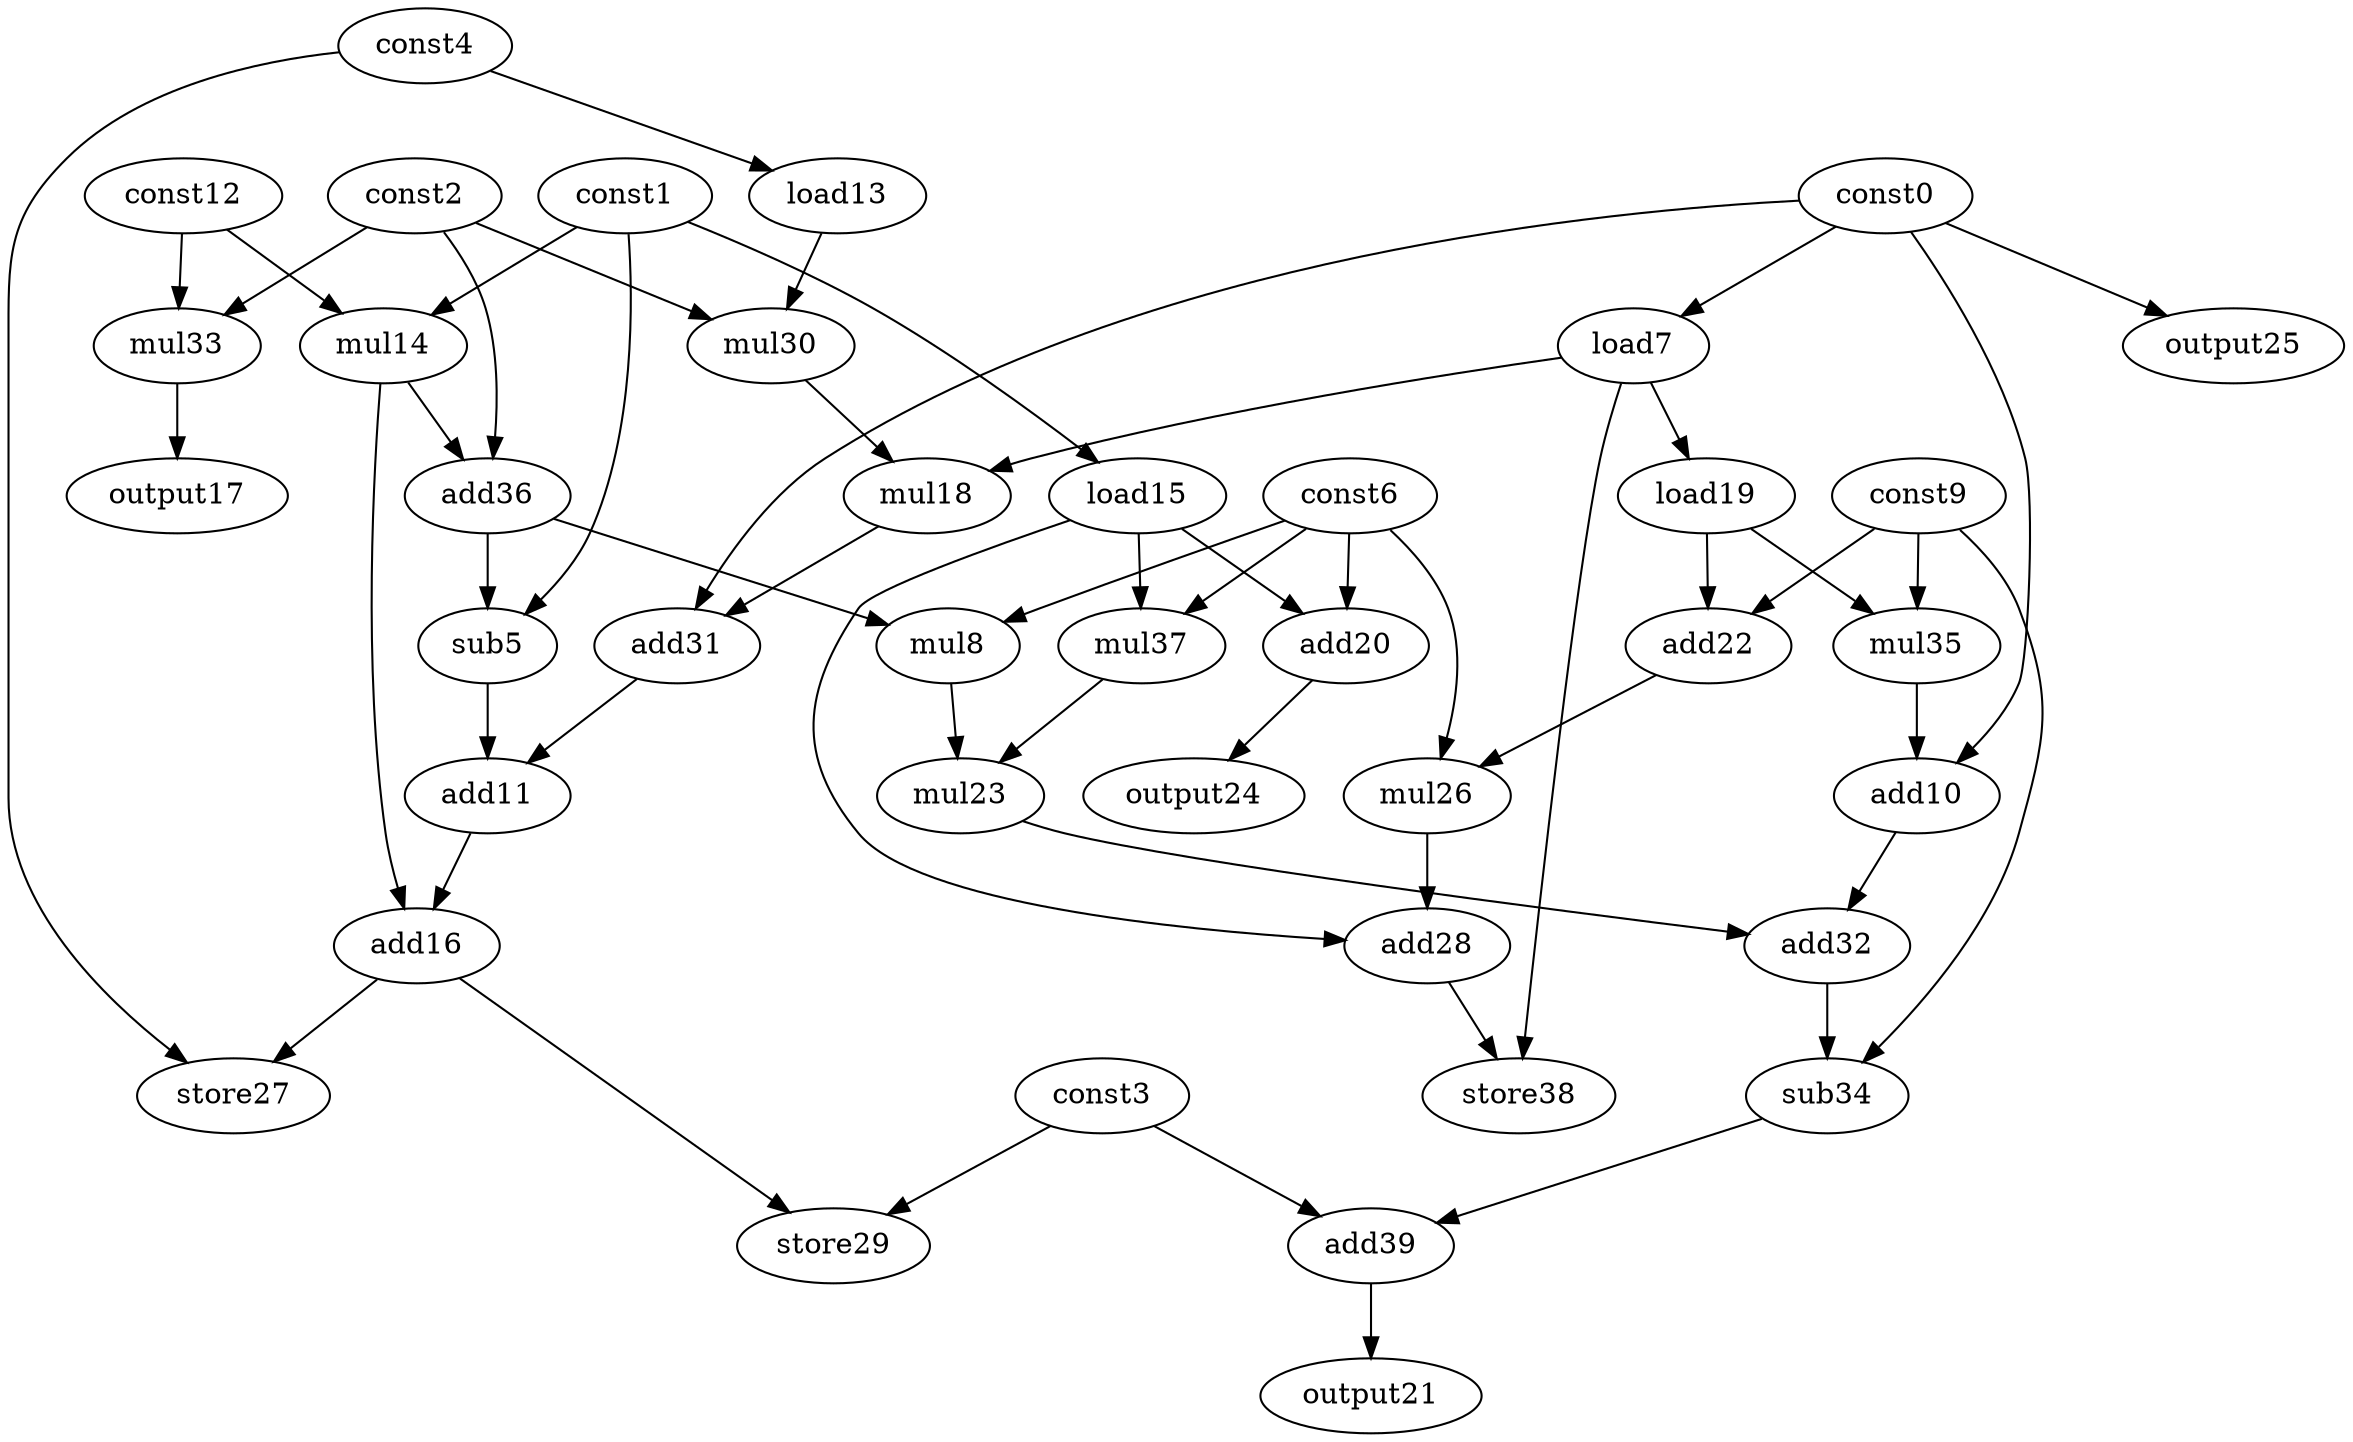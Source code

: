 digraph G { 
const0[opcode=const]; 
const1[opcode=const]; 
const2[opcode=const]; 
const3[opcode=const]; 
const4[opcode=const]; 
sub5[opcode=sub]; 
const6[opcode=const]; 
load7[opcode=load]; 
mul8[opcode=mul]; 
const9[opcode=const]; 
add10[opcode=add]; 
add11[opcode=add]; 
const12[opcode=const]; 
load13[opcode=load]; 
mul14[opcode=mul]; 
load15[opcode=load]; 
add16[opcode=add]; 
output17[opcode=output]; 
mul18[opcode=mul]; 
load19[opcode=load]; 
add20[opcode=add]; 
output21[opcode=output]; 
add22[opcode=add]; 
mul23[opcode=mul]; 
output24[opcode=output]; 
output25[opcode=output]; 
mul26[opcode=mul]; 
store27[opcode=store]; 
add28[opcode=add]; 
store29[opcode=store]; 
mul30[opcode=mul]; 
add31[opcode=add]; 
add32[opcode=add]; 
mul33[opcode=mul]; 
sub34[opcode=sub]; 
mul35[opcode=mul]; 
add36[opcode=add]; 
mul37[opcode=mul]; 
store38[opcode=store]; 
add39[opcode=add]; 
const0->load7[operand=0];
const4->load13[operand=0];
const1->mul14[operand=0];
const12->mul14[operand=1];
const1->load15[operand=0];
const0->output25[operand=0];
const2->mul33[operand=0];
const12->mul33[operand=1];
mul33->output17[operand=0];
load7->load19[operand=0];
const6->add20[operand=0];
load15->add20[operand=1];
const2->mul30[operand=0];
load13->mul30[operand=1];
const2->add36[operand=0];
mul14->add36[operand=1];
const6->mul37[operand=0];
load15->mul37[operand=1];
const1->sub5[operand=0];
add36->sub5[operand=1];
add36->mul8[operand=0];
const6->mul8[operand=1];
mul30->mul18[operand=0];
load7->mul18[operand=1];
const9->add22[operand=0];
load19->add22[operand=1];
add20->output24[operand=0];
const9->mul35[operand=0];
load19->mul35[operand=1];
const0->add10[operand=0];
mul35->add10[operand=1];
mul8->mul23[operand=0];
mul37->mul23[operand=1];
const6->mul26[operand=0];
add22->mul26[operand=1];
const0->add31[operand=0];
mul18->add31[operand=1];
sub5->add11[operand=0];
add31->add11[operand=1];
mul26->add28[operand=0];
load15->add28[operand=1];
add10->add32[operand=0];
mul23->add32[operand=1];
add11->add16[operand=0];
mul14->add16[operand=1];
add32->sub34[operand=0];
const9->sub34[operand=1];
add28->store38[operand=0];
load7->store38[operand=1];
add16->store27[operand=0];
const4->store27[operand=1];
add16->store29[operand=0];
const3->store29[operand=1];
sub34->add39[operand=0];
const3->add39[operand=1];
add39->output21[operand=0];
}
